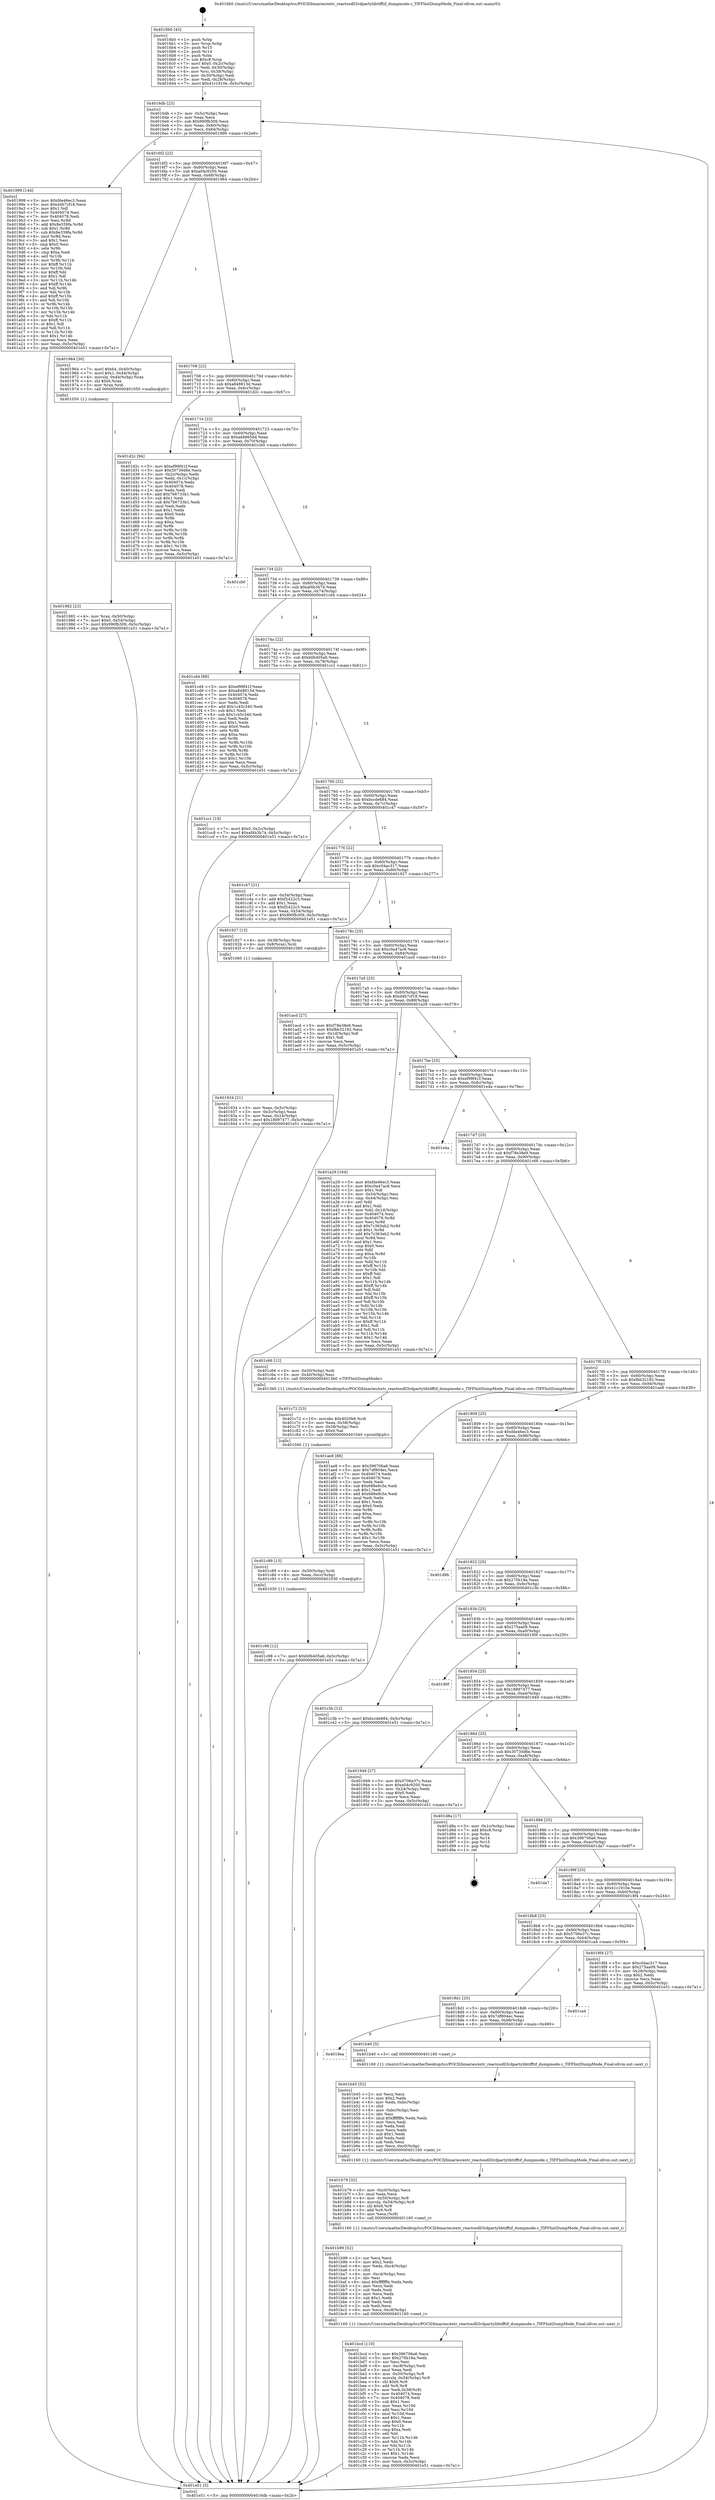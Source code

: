 digraph "0x4016b0" {
  label = "0x4016b0 (/mnt/c/Users/mathe/Desktop/tcc/POCII/binaries/extr_reactosdll3rdpartylibtifftif_dumpmode.c_TIFFInitDumpMode_Final-ollvm.out::main(0))"
  labelloc = "t"
  node[shape=record]

  Entry [label="",width=0.3,height=0.3,shape=circle,fillcolor=black,style=filled]
  "0x4016db" [label="{
     0x4016db [23]\l
     | [instrs]\l
     &nbsp;&nbsp;0x4016db \<+3\>: mov -0x5c(%rbp),%eax\l
     &nbsp;&nbsp;0x4016de \<+2\>: mov %eax,%ecx\l
     &nbsp;&nbsp;0x4016e0 \<+6\>: sub $0x990fb309,%ecx\l
     &nbsp;&nbsp;0x4016e6 \<+3\>: mov %eax,-0x60(%rbp)\l
     &nbsp;&nbsp;0x4016e9 \<+3\>: mov %ecx,-0x64(%rbp)\l
     &nbsp;&nbsp;0x4016ec \<+6\>: je 0000000000401999 \<main+0x2e9\>\l
  }"]
  "0x401999" [label="{
     0x401999 [144]\l
     | [instrs]\l
     &nbsp;&nbsp;0x401999 \<+5\>: mov $0xfde46ec3,%eax\l
     &nbsp;&nbsp;0x40199e \<+5\>: mov $0xd4b7cf18,%ecx\l
     &nbsp;&nbsp;0x4019a3 \<+2\>: mov $0x1,%dl\l
     &nbsp;&nbsp;0x4019a5 \<+7\>: mov 0x404074,%esi\l
     &nbsp;&nbsp;0x4019ac \<+7\>: mov 0x404078,%edi\l
     &nbsp;&nbsp;0x4019b3 \<+3\>: mov %esi,%r8d\l
     &nbsp;&nbsp;0x4019b6 \<+7\>: add $0x8e339fa,%r8d\l
     &nbsp;&nbsp;0x4019bd \<+4\>: sub $0x1,%r8d\l
     &nbsp;&nbsp;0x4019c1 \<+7\>: sub $0x8e339fa,%r8d\l
     &nbsp;&nbsp;0x4019c8 \<+4\>: imul %r8d,%esi\l
     &nbsp;&nbsp;0x4019cc \<+3\>: and $0x1,%esi\l
     &nbsp;&nbsp;0x4019cf \<+3\>: cmp $0x0,%esi\l
     &nbsp;&nbsp;0x4019d2 \<+4\>: sete %r9b\l
     &nbsp;&nbsp;0x4019d6 \<+3\>: cmp $0xa,%edi\l
     &nbsp;&nbsp;0x4019d9 \<+4\>: setl %r10b\l
     &nbsp;&nbsp;0x4019dd \<+3\>: mov %r9b,%r11b\l
     &nbsp;&nbsp;0x4019e0 \<+4\>: xor $0xff,%r11b\l
     &nbsp;&nbsp;0x4019e4 \<+3\>: mov %r10b,%bl\l
     &nbsp;&nbsp;0x4019e7 \<+3\>: xor $0xff,%bl\l
     &nbsp;&nbsp;0x4019ea \<+3\>: xor $0x1,%dl\l
     &nbsp;&nbsp;0x4019ed \<+3\>: mov %r11b,%r14b\l
     &nbsp;&nbsp;0x4019f0 \<+4\>: and $0xff,%r14b\l
     &nbsp;&nbsp;0x4019f4 \<+3\>: and %dl,%r9b\l
     &nbsp;&nbsp;0x4019f7 \<+3\>: mov %bl,%r15b\l
     &nbsp;&nbsp;0x4019fa \<+4\>: and $0xff,%r15b\l
     &nbsp;&nbsp;0x4019fe \<+3\>: and %dl,%r10b\l
     &nbsp;&nbsp;0x401a01 \<+3\>: or %r9b,%r14b\l
     &nbsp;&nbsp;0x401a04 \<+3\>: or %r10b,%r15b\l
     &nbsp;&nbsp;0x401a07 \<+3\>: xor %r15b,%r14b\l
     &nbsp;&nbsp;0x401a0a \<+3\>: or %bl,%r11b\l
     &nbsp;&nbsp;0x401a0d \<+4\>: xor $0xff,%r11b\l
     &nbsp;&nbsp;0x401a11 \<+3\>: or $0x1,%dl\l
     &nbsp;&nbsp;0x401a14 \<+3\>: and %dl,%r11b\l
     &nbsp;&nbsp;0x401a17 \<+3\>: or %r11b,%r14b\l
     &nbsp;&nbsp;0x401a1a \<+4\>: test $0x1,%r14b\l
     &nbsp;&nbsp;0x401a1e \<+3\>: cmovne %ecx,%eax\l
     &nbsp;&nbsp;0x401a21 \<+3\>: mov %eax,-0x5c(%rbp)\l
     &nbsp;&nbsp;0x401a24 \<+5\>: jmp 0000000000401e51 \<main+0x7a1\>\l
  }"]
  "0x4016f2" [label="{
     0x4016f2 [22]\l
     | [instrs]\l
     &nbsp;&nbsp;0x4016f2 \<+5\>: jmp 00000000004016f7 \<main+0x47\>\l
     &nbsp;&nbsp;0x4016f7 \<+3\>: mov -0x60(%rbp),%eax\l
     &nbsp;&nbsp;0x4016fa \<+5\>: sub $0xa04c9200,%eax\l
     &nbsp;&nbsp;0x4016ff \<+3\>: mov %eax,-0x68(%rbp)\l
     &nbsp;&nbsp;0x401702 \<+6\>: je 0000000000401964 \<main+0x2b4\>\l
  }"]
  Exit [label="",width=0.3,height=0.3,shape=circle,fillcolor=black,style=filled,peripheries=2]
  "0x401964" [label="{
     0x401964 [30]\l
     | [instrs]\l
     &nbsp;&nbsp;0x401964 \<+7\>: movl $0x64,-0x40(%rbp)\l
     &nbsp;&nbsp;0x40196b \<+7\>: movl $0x1,-0x44(%rbp)\l
     &nbsp;&nbsp;0x401972 \<+4\>: movslq -0x44(%rbp),%rax\l
     &nbsp;&nbsp;0x401976 \<+4\>: shl $0x6,%rax\l
     &nbsp;&nbsp;0x40197a \<+3\>: mov %rax,%rdi\l
     &nbsp;&nbsp;0x40197d \<+5\>: call 0000000000401050 \<malloc@plt\>\l
     | [calls]\l
     &nbsp;&nbsp;0x401050 \{1\} (unknown)\l
  }"]
  "0x401708" [label="{
     0x401708 [22]\l
     | [instrs]\l
     &nbsp;&nbsp;0x401708 \<+5\>: jmp 000000000040170d \<main+0x5d\>\l
     &nbsp;&nbsp;0x40170d \<+3\>: mov -0x60(%rbp),%eax\l
     &nbsp;&nbsp;0x401710 \<+5\>: sub $0xa848813d,%eax\l
     &nbsp;&nbsp;0x401715 \<+3\>: mov %eax,-0x6c(%rbp)\l
     &nbsp;&nbsp;0x401718 \<+6\>: je 0000000000401d2c \<main+0x67c\>\l
  }"]
  "0x401c98" [label="{
     0x401c98 [12]\l
     | [instrs]\l
     &nbsp;&nbsp;0x401c98 \<+7\>: movl $0xb0b405a6,-0x5c(%rbp)\l
     &nbsp;&nbsp;0x401c9f \<+5\>: jmp 0000000000401e51 \<main+0x7a1\>\l
  }"]
  "0x401d2c" [label="{
     0x401d2c [94]\l
     | [instrs]\l
     &nbsp;&nbsp;0x401d2c \<+5\>: mov $0xef99f41f,%eax\l
     &nbsp;&nbsp;0x401d31 \<+5\>: mov $0x30730d6e,%ecx\l
     &nbsp;&nbsp;0x401d36 \<+3\>: mov -0x2c(%rbp),%edx\l
     &nbsp;&nbsp;0x401d39 \<+3\>: mov %edx,-0x1c(%rbp)\l
     &nbsp;&nbsp;0x401d3c \<+7\>: mov 0x404074,%edx\l
     &nbsp;&nbsp;0x401d43 \<+7\>: mov 0x404078,%esi\l
     &nbsp;&nbsp;0x401d4a \<+2\>: mov %edx,%edi\l
     &nbsp;&nbsp;0x401d4c \<+6\>: add $0x7b6733b1,%edi\l
     &nbsp;&nbsp;0x401d52 \<+3\>: sub $0x1,%edi\l
     &nbsp;&nbsp;0x401d55 \<+6\>: sub $0x7b6733b1,%edi\l
     &nbsp;&nbsp;0x401d5b \<+3\>: imul %edi,%edx\l
     &nbsp;&nbsp;0x401d5e \<+3\>: and $0x1,%edx\l
     &nbsp;&nbsp;0x401d61 \<+3\>: cmp $0x0,%edx\l
     &nbsp;&nbsp;0x401d64 \<+4\>: sete %r8b\l
     &nbsp;&nbsp;0x401d68 \<+3\>: cmp $0xa,%esi\l
     &nbsp;&nbsp;0x401d6b \<+4\>: setl %r9b\l
     &nbsp;&nbsp;0x401d6f \<+3\>: mov %r8b,%r10b\l
     &nbsp;&nbsp;0x401d72 \<+3\>: and %r9b,%r10b\l
     &nbsp;&nbsp;0x401d75 \<+3\>: xor %r9b,%r8b\l
     &nbsp;&nbsp;0x401d78 \<+3\>: or %r8b,%r10b\l
     &nbsp;&nbsp;0x401d7b \<+4\>: test $0x1,%r10b\l
     &nbsp;&nbsp;0x401d7f \<+3\>: cmovne %ecx,%eax\l
     &nbsp;&nbsp;0x401d82 \<+3\>: mov %eax,-0x5c(%rbp)\l
     &nbsp;&nbsp;0x401d85 \<+5\>: jmp 0000000000401e51 \<main+0x7a1\>\l
  }"]
  "0x40171e" [label="{
     0x40171e [22]\l
     | [instrs]\l
     &nbsp;&nbsp;0x40171e \<+5\>: jmp 0000000000401723 \<main+0x73\>\l
     &nbsp;&nbsp;0x401723 \<+3\>: mov -0x60(%rbp),%eax\l
     &nbsp;&nbsp;0x401726 \<+5\>: sub $0xad4665dd,%eax\l
     &nbsp;&nbsp;0x40172b \<+3\>: mov %eax,-0x70(%rbp)\l
     &nbsp;&nbsp;0x40172e \<+6\>: je 0000000000401cb0 \<main+0x600\>\l
  }"]
  "0x401c89" [label="{
     0x401c89 [15]\l
     | [instrs]\l
     &nbsp;&nbsp;0x401c89 \<+4\>: mov -0x50(%rbp),%rdi\l
     &nbsp;&nbsp;0x401c8d \<+6\>: mov %eax,-0xcc(%rbp)\l
     &nbsp;&nbsp;0x401c93 \<+5\>: call 0000000000401030 \<free@plt\>\l
     | [calls]\l
     &nbsp;&nbsp;0x401030 \{1\} (unknown)\l
  }"]
  "0x401cb0" [label="{
     0x401cb0\l
  }", style=dashed]
  "0x401734" [label="{
     0x401734 [22]\l
     | [instrs]\l
     &nbsp;&nbsp;0x401734 \<+5\>: jmp 0000000000401739 \<main+0x89\>\l
     &nbsp;&nbsp;0x401739 \<+3\>: mov -0x60(%rbp),%eax\l
     &nbsp;&nbsp;0x40173c \<+5\>: sub $0xaf4b3b74,%eax\l
     &nbsp;&nbsp;0x401741 \<+3\>: mov %eax,-0x74(%rbp)\l
     &nbsp;&nbsp;0x401744 \<+6\>: je 0000000000401cd4 \<main+0x624\>\l
  }"]
  "0x401c72" [label="{
     0x401c72 [23]\l
     | [instrs]\l
     &nbsp;&nbsp;0x401c72 \<+10\>: movabs $0x4020b6,%rdi\l
     &nbsp;&nbsp;0x401c7c \<+3\>: mov %eax,-0x58(%rbp)\l
     &nbsp;&nbsp;0x401c7f \<+3\>: mov -0x58(%rbp),%esi\l
     &nbsp;&nbsp;0x401c82 \<+2\>: mov $0x0,%al\l
     &nbsp;&nbsp;0x401c84 \<+5\>: call 0000000000401040 \<printf@plt\>\l
     | [calls]\l
     &nbsp;&nbsp;0x401040 \{1\} (unknown)\l
  }"]
  "0x401cd4" [label="{
     0x401cd4 [88]\l
     | [instrs]\l
     &nbsp;&nbsp;0x401cd4 \<+5\>: mov $0xef99f41f,%eax\l
     &nbsp;&nbsp;0x401cd9 \<+5\>: mov $0xa848813d,%ecx\l
     &nbsp;&nbsp;0x401cde \<+7\>: mov 0x404074,%edx\l
     &nbsp;&nbsp;0x401ce5 \<+7\>: mov 0x404078,%esi\l
     &nbsp;&nbsp;0x401cec \<+2\>: mov %edx,%edi\l
     &nbsp;&nbsp;0x401cee \<+6\>: add $0x1c45c340,%edi\l
     &nbsp;&nbsp;0x401cf4 \<+3\>: sub $0x1,%edi\l
     &nbsp;&nbsp;0x401cf7 \<+6\>: sub $0x1c45c340,%edi\l
     &nbsp;&nbsp;0x401cfd \<+3\>: imul %edi,%edx\l
     &nbsp;&nbsp;0x401d00 \<+3\>: and $0x1,%edx\l
     &nbsp;&nbsp;0x401d03 \<+3\>: cmp $0x0,%edx\l
     &nbsp;&nbsp;0x401d06 \<+4\>: sete %r8b\l
     &nbsp;&nbsp;0x401d0a \<+3\>: cmp $0xa,%esi\l
     &nbsp;&nbsp;0x401d0d \<+4\>: setl %r9b\l
     &nbsp;&nbsp;0x401d11 \<+3\>: mov %r8b,%r10b\l
     &nbsp;&nbsp;0x401d14 \<+3\>: and %r9b,%r10b\l
     &nbsp;&nbsp;0x401d17 \<+3\>: xor %r9b,%r8b\l
     &nbsp;&nbsp;0x401d1a \<+3\>: or %r8b,%r10b\l
     &nbsp;&nbsp;0x401d1d \<+4\>: test $0x1,%r10b\l
     &nbsp;&nbsp;0x401d21 \<+3\>: cmovne %ecx,%eax\l
     &nbsp;&nbsp;0x401d24 \<+3\>: mov %eax,-0x5c(%rbp)\l
     &nbsp;&nbsp;0x401d27 \<+5\>: jmp 0000000000401e51 \<main+0x7a1\>\l
  }"]
  "0x40174a" [label="{
     0x40174a [22]\l
     | [instrs]\l
     &nbsp;&nbsp;0x40174a \<+5\>: jmp 000000000040174f \<main+0x9f\>\l
     &nbsp;&nbsp;0x40174f \<+3\>: mov -0x60(%rbp),%eax\l
     &nbsp;&nbsp;0x401752 \<+5\>: sub $0xb0b405a6,%eax\l
     &nbsp;&nbsp;0x401757 \<+3\>: mov %eax,-0x78(%rbp)\l
     &nbsp;&nbsp;0x40175a \<+6\>: je 0000000000401cc1 \<main+0x611\>\l
  }"]
  "0x401bcd" [label="{
     0x401bcd [110]\l
     | [instrs]\l
     &nbsp;&nbsp;0x401bcd \<+5\>: mov $0x396706a6,%ecx\l
     &nbsp;&nbsp;0x401bd2 \<+5\>: mov $0x270b18a,%edx\l
     &nbsp;&nbsp;0x401bd7 \<+2\>: xor %esi,%esi\l
     &nbsp;&nbsp;0x401bd9 \<+6\>: mov -0xc8(%rbp),%edi\l
     &nbsp;&nbsp;0x401bdf \<+3\>: imul %eax,%edi\l
     &nbsp;&nbsp;0x401be2 \<+4\>: mov -0x50(%rbp),%r8\l
     &nbsp;&nbsp;0x401be6 \<+4\>: movslq -0x54(%rbp),%r9\l
     &nbsp;&nbsp;0x401bea \<+4\>: shl $0x6,%r9\l
     &nbsp;&nbsp;0x401bee \<+3\>: add %r9,%r8\l
     &nbsp;&nbsp;0x401bf1 \<+4\>: mov %edi,0x38(%r8)\l
     &nbsp;&nbsp;0x401bf5 \<+7\>: mov 0x404074,%eax\l
     &nbsp;&nbsp;0x401bfc \<+7\>: mov 0x404078,%edi\l
     &nbsp;&nbsp;0x401c03 \<+3\>: sub $0x1,%esi\l
     &nbsp;&nbsp;0x401c06 \<+3\>: mov %eax,%r10d\l
     &nbsp;&nbsp;0x401c09 \<+3\>: add %esi,%r10d\l
     &nbsp;&nbsp;0x401c0c \<+4\>: imul %r10d,%eax\l
     &nbsp;&nbsp;0x401c10 \<+3\>: and $0x1,%eax\l
     &nbsp;&nbsp;0x401c13 \<+3\>: cmp $0x0,%eax\l
     &nbsp;&nbsp;0x401c16 \<+4\>: sete %r11b\l
     &nbsp;&nbsp;0x401c1a \<+3\>: cmp $0xa,%edi\l
     &nbsp;&nbsp;0x401c1d \<+3\>: setl %bl\l
     &nbsp;&nbsp;0x401c20 \<+3\>: mov %r11b,%r14b\l
     &nbsp;&nbsp;0x401c23 \<+3\>: and %bl,%r14b\l
     &nbsp;&nbsp;0x401c26 \<+3\>: xor %bl,%r11b\l
     &nbsp;&nbsp;0x401c29 \<+3\>: or %r11b,%r14b\l
     &nbsp;&nbsp;0x401c2c \<+4\>: test $0x1,%r14b\l
     &nbsp;&nbsp;0x401c30 \<+3\>: cmovne %edx,%ecx\l
     &nbsp;&nbsp;0x401c33 \<+3\>: mov %ecx,-0x5c(%rbp)\l
     &nbsp;&nbsp;0x401c36 \<+5\>: jmp 0000000000401e51 \<main+0x7a1\>\l
  }"]
  "0x401cc1" [label="{
     0x401cc1 [19]\l
     | [instrs]\l
     &nbsp;&nbsp;0x401cc1 \<+7\>: movl $0x0,-0x2c(%rbp)\l
     &nbsp;&nbsp;0x401cc8 \<+7\>: movl $0xaf4b3b74,-0x5c(%rbp)\l
     &nbsp;&nbsp;0x401ccf \<+5\>: jmp 0000000000401e51 \<main+0x7a1\>\l
  }"]
  "0x401760" [label="{
     0x401760 [22]\l
     | [instrs]\l
     &nbsp;&nbsp;0x401760 \<+5\>: jmp 0000000000401765 \<main+0xb5\>\l
     &nbsp;&nbsp;0x401765 \<+3\>: mov -0x60(%rbp),%eax\l
     &nbsp;&nbsp;0x401768 \<+5\>: sub $0xbccde684,%eax\l
     &nbsp;&nbsp;0x40176d \<+3\>: mov %eax,-0x7c(%rbp)\l
     &nbsp;&nbsp;0x401770 \<+6\>: je 0000000000401c47 \<main+0x597\>\l
  }"]
  "0x401b99" [label="{
     0x401b99 [52]\l
     | [instrs]\l
     &nbsp;&nbsp;0x401b99 \<+2\>: xor %ecx,%ecx\l
     &nbsp;&nbsp;0x401b9b \<+5\>: mov $0x2,%edx\l
     &nbsp;&nbsp;0x401ba0 \<+6\>: mov %edx,-0xc4(%rbp)\l
     &nbsp;&nbsp;0x401ba6 \<+1\>: cltd\l
     &nbsp;&nbsp;0x401ba7 \<+6\>: mov -0xc4(%rbp),%esi\l
     &nbsp;&nbsp;0x401bad \<+2\>: idiv %esi\l
     &nbsp;&nbsp;0x401baf \<+6\>: imul $0xfffffffe,%edx,%edx\l
     &nbsp;&nbsp;0x401bb5 \<+2\>: mov %ecx,%edi\l
     &nbsp;&nbsp;0x401bb7 \<+2\>: sub %edx,%edi\l
     &nbsp;&nbsp;0x401bb9 \<+2\>: mov %ecx,%edx\l
     &nbsp;&nbsp;0x401bbb \<+3\>: sub $0x1,%edx\l
     &nbsp;&nbsp;0x401bbe \<+2\>: add %edx,%edi\l
     &nbsp;&nbsp;0x401bc0 \<+2\>: sub %edi,%ecx\l
     &nbsp;&nbsp;0x401bc2 \<+6\>: mov %ecx,-0xc8(%rbp)\l
     &nbsp;&nbsp;0x401bc8 \<+5\>: call 0000000000401160 \<next_i\>\l
     | [calls]\l
     &nbsp;&nbsp;0x401160 \{1\} (/mnt/c/Users/mathe/Desktop/tcc/POCII/binaries/extr_reactosdll3rdpartylibtifftif_dumpmode.c_TIFFInitDumpMode_Final-ollvm.out::next_i)\l
  }"]
  "0x401c47" [label="{
     0x401c47 [31]\l
     | [instrs]\l
     &nbsp;&nbsp;0x401c47 \<+3\>: mov -0x54(%rbp),%eax\l
     &nbsp;&nbsp;0x401c4a \<+5\>: add $0xf2422c3,%eax\l
     &nbsp;&nbsp;0x401c4f \<+3\>: add $0x1,%eax\l
     &nbsp;&nbsp;0x401c52 \<+5\>: sub $0xf2422c3,%eax\l
     &nbsp;&nbsp;0x401c57 \<+3\>: mov %eax,-0x54(%rbp)\l
     &nbsp;&nbsp;0x401c5a \<+7\>: movl $0x990fb309,-0x5c(%rbp)\l
     &nbsp;&nbsp;0x401c61 \<+5\>: jmp 0000000000401e51 \<main+0x7a1\>\l
  }"]
  "0x401776" [label="{
     0x401776 [22]\l
     | [instrs]\l
     &nbsp;&nbsp;0x401776 \<+5\>: jmp 000000000040177b \<main+0xcb\>\l
     &nbsp;&nbsp;0x40177b \<+3\>: mov -0x60(%rbp),%eax\l
     &nbsp;&nbsp;0x40177e \<+5\>: sub $0xc04ac317,%eax\l
     &nbsp;&nbsp;0x401783 \<+3\>: mov %eax,-0x80(%rbp)\l
     &nbsp;&nbsp;0x401786 \<+6\>: je 0000000000401927 \<main+0x277\>\l
  }"]
  "0x401b79" [label="{
     0x401b79 [32]\l
     | [instrs]\l
     &nbsp;&nbsp;0x401b79 \<+6\>: mov -0xc0(%rbp),%ecx\l
     &nbsp;&nbsp;0x401b7f \<+3\>: imul %eax,%ecx\l
     &nbsp;&nbsp;0x401b82 \<+4\>: mov -0x50(%rbp),%r8\l
     &nbsp;&nbsp;0x401b86 \<+4\>: movslq -0x54(%rbp),%r9\l
     &nbsp;&nbsp;0x401b8a \<+4\>: shl $0x6,%r9\l
     &nbsp;&nbsp;0x401b8e \<+3\>: add %r9,%r8\l
     &nbsp;&nbsp;0x401b91 \<+3\>: mov %ecx,(%r8)\l
     &nbsp;&nbsp;0x401b94 \<+5\>: call 0000000000401160 \<next_i\>\l
     | [calls]\l
     &nbsp;&nbsp;0x401160 \{1\} (/mnt/c/Users/mathe/Desktop/tcc/POCII/binaries/extr_reactosdll3rdpartylibtifftif_dumpmode.c_TIFFInitDumpMode_Final-ollvm.out::next_i)\l
  }"]
  "0x401927" [label="{
     0x401927 [13]\l
     | [instrs]\l
     &nbsp;&nbsp;0x401927 \<+4\>: mov -0x38(%rbp),%rax\l
     &nbsp;&nbsp;0x40192b \<+4\>: mov 0x8(%rax),%rdi\l
     &nbsp;&nbsp;0x40192f \<+5\>: call 0000000000401060 \<atoi@plt\>\l
     | [calls]\l
     &nbsp;&nbsp;0x401060 \{1\} (unknown)\l
  }"]
  "0x40178c" [label="{
     0x40178c [25]\l
     | [instrs]\l
     &nbsp;&nbsp;0x40178c \<+5\>: jmp 0000000000401791 \<main+0xe1\>\l
     &nbsp;&nbsp;0x401791 \<+3\>: mov -0x60(%rbp),%eax\l
     &nbsp;&nbsp;0x401794 \<+5\>: sub $0xc0a47ac8,%eax\l
     &nbsp;&nbsp;0x401799 \<+6\>: mov %eax,-0x84(%rbp)\l
     &nbsp;&nbsp;0x40179f \<+6\>: je 0000000000401acd \<main+0x41d\>\l
  }"]
  "0x401b45" [label="{
     0x401b45 [52]\l
     | [instrs]\l
     &nbsp;&nbsp;0x401b45 \<+2\>: xor %ecx,%ecx\l
     &nbsp;&nbsp;0x401b47 \<+5\>: mov $0x2,%edx\l
     &nbsp;&nbsp;0x401b4c \<+6\>: mov %edx,-0xbc(%rbp)\l
     &nbsp;&nbsp;0x401b52 \<+1\>: cltd\l
     &nbsp;&nbsp;0x401b53 \<+6\>: mov -0xbc(%rbp),%esi\l
     &nbsp;&nbsp;0x401b59 \<+2\>: idiv %esi\l
     &nbsp;&nbsp;0x401b5b \<+6\>: imul $0xfffffffe,%edx,%edx\l
     &nbsp;&nbsp;0x401b61 \<+2\>: mov %ecx,%edi\l
     &nbsp;&nbsp;0x401b63 \<+2\>: sub %edx,%edi\l
     &nbsp;&nbsp;0x401b65 \<+2\>: mov %ecx,%edx\l
     &nbsp;&nbsp;0x401b67 \<+3\>: sub $0x1,%edx\l
     &nbsp;&nbsp;0x401b6a \<+2\>: add %edx,%edi\l
     &nbsp;&nbsp;0x401b6c \<+2\>: sub %edi,%ecx\l
     &nbsp;&nbsp;0x401b6e \<+6\>: mov %ecx,-0xc0(%rbp)\l
     &nbsp;&nbsp;0x401b74 \<+5\>: call 0000000000401160 \<next_i\>\l
     | [calls]\l
     &nbsp;&nbsp;0x401160 \{1\} (/mnt/c/Users/mathe/Desktop/tcc/POCII/binaries/extr_reactosdll3rdpartylibtifftif_dumpmode.c_TIFFInitDumpMode_Final-ollvm.out::next_i)\l
  }"]
  "0x401acd" [label="{
     0x401acd [27]\l
     | [instrs]\l
     &nbsp;&nbsp;0x401acd \<+5\>: mov $0xf78e38e9,%eax\l
     &nbsp;&nbsp;0x401ad2 \<+5\>: mov $0xfbb32182,%ecx\l
     &nbsp;&nbsp;0x401ad7 \<+3\>: mov -0x1d(%rbp),%dl\l
     &nbsp;&nbsp;0x401ada \<+3\>: test $0x1,%dl\l
     &nbsp;&nbsp;0x401add \<+3\>: cmovne %ecx,%eax\l
     &nbsp;&nbsp;0x401ae0 \<+3\>: mov %eax,-0x5c(%rbp)\l
     &nbsp;&nbsp;0x401ae3 \<+5\>: jmp 0000000000401e51 \<main+0x7a1\>\l
  }"]
  "0x4017a5" [label="{
     0x4017a5 [25]\l
     | [instrs]\l
     &nbsp;&nbsp;0x4017a5 \<+5\>: jmp 00000000004017aa \<main+0xfa\>\l
     &nbsp;&nbsp;0x4017aa \<+3\>: mov -0x60(%rbp),%eax\l
     &nbsp;&nbsp;0x4017ad \<+5\>: sub $0xd4b7cf18,%eax\l
     &nbsp;&nbsp;0x4017b2 \<+6\>: mov %eax,-0x88(%rbp)\l
     &nbsp;&nbsp;0x4017b8 \<+6\>: je 0000000000401a29 \<main+0x379\>\l
  }"]
  "0x4018ea" [label="{
     0x4018ea\l
  }", style=dashed]
  "0x401a29" [label="{
     0x401a29 [164]\l
     | [instrs]\l
     &nbsp;&nbsp;0x401a29 \<+5\>: mov $0xfde46ec3,%eax\l
     &nbsp;&nbsp;0x401a2e \<+5\>: mov $0xc0a47ac8,%ecx\l
     &nbsp;&nbsp;0x401a33 \<+2\>: mov $0x1,%dl\l
     &nbsp;&nbsp;0x401a35 \<+3\>: mov -0x54(%rbp),%esi\l
     &nbsp;&nbsp;0x401a38 \<+3\>: cmp -0x44(%rbp),%esi\l
     &nbsp;&nbsp;0x401a3b \<+4\>: setl %dil\l
     &nbsp;&nbsp;0x401a3f \<+4\>: and $0x1,%dil\l
     &nbsp;&nbsp;0x401a43 \<+4\>: mov %dil,-0x1d(%rbp)\l
     &nbsp;&nbsp;0x401a47 \<+7\>: mov 0x404074,%esi\l
     &nbsp;&nbsp;0x401a4e \<+8\>: mov 0x404078,%r8d\l
     &nbsp;&nbsp;0x401a56 \<+3\>: mov %esi,%r9d\l
     &nbsp;&nbsp;0x401a59 \<+7\>: sub $0x7c363eb2,%r9d\l
     &nbsp;&nbsp;0x401a60 \<+4\>: sub $0x1,%r9d\l
     &nbsp;&nbsp;0x401a64 \<+7\>: add $0x7c363eb2,%r9d\l
     &nbsp;&nbsp;0x401a6b \<+4\>: imul %r9d,%esi\l
     &nbsp;&nbsp;0x401a6f \<+3\>: and $0x1,%esi\l
     &nbsp;&nbsp;0x401a72 \<+3\>: cmp $0x0,%esi\l
     &nbsp;&nbsp;0x401a75 \<+4\>: sete %dil\l
     &nbsp;&nbsp;0x401a79 \<+4\>: cmp $0xa,%r8d\l
     &nbsp;&nbsp;0x401a7d \<+4\>: setl %r10b\l
     &nbsp;&nbsp;0x401a81 \<+3\>: mov %dil,%r11b\l
     &nbsp;&nbsp;0x401a84 \<+4\>: xor $0xff,%r11b\l
     &nbsp;&nbsp;0x401a88 \<+3\>: mov %r10b,%bl\l
     &nbsp;&nbsp;0x401a8b \<+3\>: xor $0xff,%bl\l
     &nbsp;&nbsp;0x401a8e \<+3\>: xor $0x1,%dl\l
     &nbsp;&nbsp;0x401a91 \<+3\>: mov %r11b,%r14b\l
     &nbsp;&nbsp;0x401a94 \<+4\>: and $0xff,%r14b\l
     &nbsp;&nbsp;0x401a98 \<+3\>: and %dl,%dil\l
     &nbsp;&nbsp;0x401a9b \<+3\>: mov %bl,%r15b\l
     &nbsp;&nbsp;0x401a9e \<+4\>: and $0xff,%r15b\l
     &nbsp;&nbsp;0x401aa2 \<+3\>: and %dl,%r10b\l
     &nbsp;&nbsp;0x401aa5 \<+3\>: or %dil,%r14b\l
     &nbsp;&nbsp;0x401aa8 \<+3\>: or %r10b,%r15b\l
     &nbsp;&nbsp;0x401aab \<+3\>: xor %r15b,%r14b\l
     &nbsp;&nbsp;0x401aae \<+3\>: or %bl,%r11b\l
     &nbsp;&nbsp;0x401ab1 \<+4\>: xor $0xff,%r11b\l
     &nbsp;&nbsp;0x401ab5 \<+3\>: or $0x1,%dl\l
     &nbsp;&nbsp;0x401ab8 \<+3\>: and %dl,%r11b\l
     &nbsp;&nbsp;0x401abb \<+3\>: or %r11b,%r14b\l
     &nbsp;&nbsp;0x401abe \<+4\>: test $0x1,%r14b\l
     &nbsp;&nbsp;0x401ac2 \<+3\>: cmovne %ecx,%eax\l
     &nbsp;&nbsp;0x401ac5 \<+3\>: mov %eax,-0x5c(%rbp)\l
     &nbsp;&nbsp;0x401ac8 \<+5\>: jmp 0000000000401e51 \<main+0x7a1\>\l
  }"]
  "0x4017be" [label="{
     0x4017be [25]\l
     | [instrs]\l
     &nbsp;&nbsp;0x4017be \<+5\>: jmp 00000000004017c3 \<main+0x113\>\l
     &nbsp;&nbsp;0x4017c3 \<+3\>: mov -0x60(%rbp),%eax\l
     &nbsp;&nbsp;0x4017c6 \<+5\>: sub $0xef99f41f,%eax\l
     &nbsp;&nbsp;0x4017cb \<+6\>: mov %eax,-0x8c(%rbp)\l
     &nbsp;&nbsp;0x4017d1 \<+6\>: je 0000000000401e4a \<main+0x79a\>\l
  }"]
  "0x401b40" [label="{
     0x401b40 [5]\l
     | [instrs]\l
     &nbsp;&nbsp;0x401b40 \<+5\>: call 0000000000401160 \<next_i\>\l
     | [calls]\l
     &nbsp;&nbsp;0x401160 \{1\} (/mnt/c/Users/mathe/Desktop/tcc/POCII/binaries/extr_reactosdll3rdpartylibtifftif_dumpmode.c_TIFFInitDumpMode_Final-ollvm.out::next_i)\l
  }"]
  "0x401e4a" [label="{
     0x401e4a\l
  }", style=dashed]
  "0x4017d7" [label="{
     0x4017d7 [25]\l
     | [instrs]\l
     &nbsp;&nbsp;0x4017d7 \<+5\>: jmp 00000000004017dc \<main+0x12c\>\l
     &nbsp;&nbsp;0x4017dc \<+3\>: mov -0x60(%rbp),%eax\l
     &nbsp;&nbsp;0x4017df \<+5\>: sub $0xf78e38e9,%eax\l
     &nbsp;&nbsp;0x4017e4 \<+6\>: mov %eax,-0x90(%rbp)\l
     &nbsp;&nbsp;0x4017ea \<+6\>: je 0000000000401c66 \<main+0x5b6\>\l
  }"]
  "0x4018d1" [label="{
     0x4018d1 [25]\l
     | [instrs]\l
     &nbsp;&nbsp;0x4018d1 \<+5\>: jmp 00000000004018d6 \<main+0x226\>\l
     &nbsp;&nbsp;0x4018d6 \<+3\>: mov -0x60(%rbp),%eax\l
     &nbsp;&nbsp;0x4018d9 \<+5\>: sub $0x7df804ec,%eax\l
     &nbsp;&nbsp;0x4018de \<+6\>: mov %eax,-0xb8(%rbp)\l
     &nbsp;&nbsp;0x4018e4 \<+6\>: je 0000000000401b40 \<main+0x490\>\l
  }"]
  "0x401c66" [label="{
     0x401c66 [12]\l
     | [instrs]\l
     &nbsp;&nbsp;0x401c66 \<+4\>: mov -0x50(%rbp),%rdi\l
     &nbsp;&nbsp;0x401c6a \<+3\>: mov -0x40(%rbp),%esi\l
     &nbsp;&nbsp;0x401c6d \<+5\>: call 00000000004013b0 \<TIFFInitDumpMode\>\l
     | [calls]\l
     &nbsp;&nbsp;0x4013b0 \{1\} (/mnt/c/Users/mathe/Desktop/tcc/POCII/binaries/extr_reactosdll3rdpartylibtifftif_dumpmode.c_TIFFInitDumpMode_Final-ollvm.out::TIFFInitDumpMode)\l
  }"]
  "0x4017f0" [label="{
     0x4017f0 [25]\l
     | [instrs]\l
     &nbsp;&nbsp;0x4017f0 \<+5\>: jmp 00000000004017f5 \<main+0x145\>\l
     &nbsp;&nbsp;0x4017f5 \<+3\>: mov -0x60(%rbp),%eax\l
     &nbsp;&nbsp;0x4017f8 \<+5\>: sub $0xfbb32182,%eax\l
     &nbsp;&nbsp;0x4017fd \<+6\>: mov %eax,-0x94(%rbp)\l
     &nbsp;&nbsp;0x401803 \<+6\>: je 0000000000401ae8 \<main+0x438\>\l
  }"]
  "0x401ca4" [label="{
     0x401ca4\l
  }", style=dashed]
  "0x401ae8" [label="{
     0x401ae8 [88]\l
     | [instrs]\l
     &nbsp;&nbsp;0x401ae8 \<+5\>: mov $0x396706a6,%eax\l
     &nbsp;&nbsp;0x401aed \<+5\>: mov $0x7df804ec,%ecx\l
     &nbsp;&nbsp;0x401af2 \<+7\>: mov 0x404074,%edx\l
     &nbsp;&nbsp;0x401af9 \<+7\>: mov 0x404078,%esi\l
     &nbsp;&nbsp;0x401b00 \<+2\>: mov %edx,%edi\l
     &nbsp;&nbsp;0x401b02 \<+6\>: sub $0x688e9c5e,%edi\l
     &nbsp;&nbsp;0x401b08 \<+3\>: sub $0x1,%edi\l
     &nbsp;&nbsp;0x401b0b \<+6\>: add $0x688e9c5e,%edi\l
     &nbsp;&nbsp;0x401b11 \<+3\>: imul %edi,%edx\l
     &nbsp;&nbsp;0x401b14 \<+3\>: and $0x1,%edx\l
     &nbsp;&nbsp;0x401b17 \<+3\>: cmp $0x0,%edx\l
     &nbsp;&nbsp;0x401b1a \<+4\>: sete %r8b\l
     &nbsp;&nbsp;0x401b1e \<+3\>: cmp $0xa,%esi\l
     &nbsp;&nbsp;0x401b21 \<+4\>: setl %r9b\l
     &nbsp;&nbsp;0x401b25 \<+3\>: mov %r8b,%r10b\l
     &nbsp;&nbsp;0x401b28 \<+3\>: and %r9b,%r10b\l
     &nbsp;&nbsp;0x401b2b \<+3\>: xor %r9b,%r8b\l
     &nbsp;&nbsp;0x401b2e \<+3\>: or %r8b,%r10b\l
     &nbsp;&nbsp;0x401b31 \<+4\>: test $0x1,%r10b\l
     &nbsp;&nbsp;0x401b35 \<+3\>: cmovne %ecx,%eax\l
     &nbsp;&nbsp;0x401b38 \<+3\>: mov %eax,-0x5c(%rbp)\l
     &nbsp;&nbsp;0x401b3b \<+5\>: jmp 0000000000401e51 \<main+0x7a1\>\l
  }"]
  "0x401809" [label="{
     0x401809 [25]\l
     | [instrs]\l
     &nbsp;&nbsp;0x401809 \<+5\>: jmp 000000000040180e \<main+0x15e\>\l
     &nbsp;&nbsp;0x40180e \<+3\>: mov -0x60(%rbp),%eax\l
     &nbsp;&nbsp;0x401811 \<+5\>: sub $0xfde46ec3,%eax\l
     &nbsp;&nbsp;0x401816 \<+6\>: mov %eax,-0x98(%rbp)\l
     &nbsp;&nbsp;0x40181c \<+6\>: je 0000000000401d9b \<main+0x6eb\>\l
  }"]
  "0x401982" [label="{
     0x401982 [23]\l
     | [instrs]\l
     &nbsp;&nbsp;0x401982 \<+4\>: mov %rax,-0x50(%rbp)\l
     &nbsp;&nbsp;0x401986 \<+7\>: movl $0x0,-0x54(%rbp)\l
     &nbsp;&nbsp;0x40198d \<+7\>: movl $0x990fb309,-0x5c(%rbp)\l
     &nbsp;&nbsp;0x401994 \<+5\>: jmp 0000000000401e51 \<main+0x7a1\>\l
  }"]
  "0x401d9b" [label="{
     0x401d9b\l
  }", style=dashed]
  "0x401822" [label="{
     0x401822 [25]\l
     | [instrs]\l
     &nbsp;&nbsp;0x401822 \<+5\>: jmp 0000000000401827 \<main+0x177\>\l
     &nbsp;&nbsp;0x401827 \<+3\>: mov -0x60(%rbp),%eax\l
     &nbsp;&nbsp;0x40182a \<+5\>: sub $0x270b18a,%eax\l
     &nbsp;&nbsp;0x40182f \<+6\>: mov %eax,-0x9c(%rbp)\l
     &nbsp;&nbsp;0x401835 \<+6\>: je 0000000000401c3b \<main+0x58b\>\l
  }"]
  "0x401934" [label="{
     0x401934 [21]\l
     | [instrs]\l
     &nbsp;&nbsp;0x401934 \<+3\>: mov %eax,-0x3c(%rbp)\l
     &nbsp;&nbsp;0x401937 \<+3\>: mov -0x3c(%rbp),%eax\l
     &nbsp;&nbsp;0x40193a \<+3\>: mov %eax,-0x24(%rbp)\l
     &nbsp;&nbsp;0x40193d \<+7\>: movl $0x18897477,-0x5c(%rbp)\l
     &nbsp;&nbsp;0x401944 \<+5\>: jmp 0000000000401e51 \<main+0x7a1\>\l
  }"]
  "0x401c3b" [label="{
     0x401c3b [12]\l
     | [instrs]\l
     &nbsp;&nbsp;0x401c3b \<+7\>: movl $0xbccde684,-0x5c(%rbp)\l
     &nbsp;&nbsp;0x401c42 \<+5\>: jmp 0000000000401e51 \<main+0x7a1\>\l
  }"]
  "0x40183b" [label="{
     0x40183b [25]\l
     | [instrs]\l
     &nbsp;&nbsp;0x40183b \<+5\>: jmp 0000000000401840 \<main+0x190\>\l
     &nbsp;&nbsp;0x401840 \<+3\>: mov -0x60(%rbp),%eax\l
     &nbsp;&nbsp;0x401843 \<+5\>: sub $0x275aa09,%eax\l
     &nbsp;&nbsp;0x401848 \<+6\>: mov %eax,-0xa0(%rbp)\l
     &nbsp;&nbsp;0x40184e \<+6\>: je 000000000040190f \<main+0x25f\>\l
  }"]
  "0x4016b0" [label="{
     0x4016b0 [43]\l
     | [instrs]\l
     &nbsp;&nbsp;0x4016b0 \<+1\>: push %rbp\l
     &nbsp;&nbsp;0x4016b1 \<+3\>: mov %rsp,%rbp\l
     &nbsp;&nbsp;0x4016b4 \<+2\>: push %r15\l
     &nbsp;&nbsp;0x4016b6 \<+2\>: push %r14\l
     &nbsp;&nbsp;0x4016b8 \<+1\>: push %rbx\l
     &nbsp;&nbsp;0x4016b9 \<+7\>: sub $0xc8,%rsp\l
     &nbsp;&nbsp;0x4016c0 \<+7\>: movl $0x0,-0x2c(%rbp)\l
     &nbsp;&nbsp;0x4016c7 \<+3\>: mov %edi,-0x30(%rbp)\l
     &nbsp;&nbsp;0x4016ca \<+4\>: mov %rsi,-0x38(%rbp)\l
     &nbsp;&nbsp;0x4016ce \<+3\>: mov -0x30(%rbp),%edi\l
     &nbsp;&nbsp;0x4016d1 \<+3\>: mov %edi,-0x28(%rbp)\l
     &nbsp;&nbsp;0x4016d4 \<+7\>: movl $0x41c1910e,-0x5c(%rbp)\l
  }"]
  "0x40190f" [label="{
     0x40190f\l
  }", style=dashed]
  "0x401854" [label="{
     0x401854 [25]\l
     | [instrs]\l
     &nbsp;&nbsp;0x401854 \<+5\>: jmp 0000000000401859 \<main+0x1a9\>\l
     &nbsp;&nbsp;0x401859 \<+3\>: mov -0x60(%rbp),%eax\l
     &nbsp;&nbsp;0x40185c \<+5\>: sub $0x18897477,%eax\l
     &nbsp;&nbsp;0x401861 \<+6\>: mov %eax,-0xa4(%rbp)\l
     &nbsp;&nbsp;0x401867 \<+6\>: je 0000000000401949 \<main+0x299\>\l
  }"]
  "0x401e51" [label="{
     0x401e51 [5]\l
     | [instrs]\l
     &nbsp;&nbsp;0x401e51 \<+5\>: jmp 00000000004016db \<main+0x2b\>\l
  }"]
  "0x401949" [label="{
     0x401949 [27]\l
     | [instrs]\l
     &nbsp;&nbsp;0x401949 \<+5\>: mov $0x5706e37c,%eax\l
     &nbsp;&nbsp;0x40194e \<+5\>: mov $0xa04c9200,%ecx\l
     &nbsp;&nbsp;0x401953 \<+3\>: mov -0x24(%rbp),%edx\l
     &nbsp;&nbsp;0x401956 \<+3\>: cmp $0x0,%edx\l
     &nbsp;&nbsp;0x401959 \<+3\>: cmove %ecx,%eax\l
     &nbsp;&nbsp;0x40195c \<+3\>: mov %eax,-0x5c(%rbp)\l
     &nbsp;&nbsp;0x40195f \<+5\>: jmp 0000000000401e51 \<main+0x7a1\>\l
  }"]
  "0x40186d" [label="{
     0x40186d [25]\l
     | [instrs]\l
     &nbsp;&nbsp;0x40186d \<+5\>: jmp 0000000000401872 \<main+0x1c2\>\l
     &nbsp;&nbsp;0x401872 \<+3\>: mov -0x60(%rbp),%eax\l
     &nbsp;&nbsp;0x401875 \<+5\>: sub $0x30730d6e,%eax\l
     &nbsp;&nbsp;0x40187a \<+6\>: mov %eax,-0xa8(%rbp)\l
     &nbsp;&nbsp;0x401880 \<+6\>: je 0000000000401d8a \<main+0x6da\>\l
  }"]
  "0x4018b8" [label="{
     0x4018b8 [25]\l
     | [instrs]\l
     &nbsp;&nbsp;0x4018b8 \<+5\>: jmp 00000000004018bd \<main+0x20d\>\l
     &nbsp;&nbsp;0x4018bd \<+3\>: mov -0x60(%rbp),%eax\l
     &nbsp;&nbsp;0x4018c0 \<+5\>: sub $0x5706e37c,%eax\l
     &nbsp;&nbsp;0x4018c5 \<+6\>: mov %eax,-0xb4(%rbp)\l
     &nbsp;&nbsp;0x4018cb \<+6\>: je 0000000000401ca4 \<main+0x5f4\>\l
  }"]
  "0x401d8a" [label="{
     0x401d8a [17]\l
     | [instrs]\l
     &nbsp;&nbsp;0x401d8a \<+3\>: mov -0x1c(%rbp),%eax\l
     &nbsp;&nbsp;0x401d8d \<+7\>: add $0xc8,%rsp\l
     &nbsp;&nbsp;0x401d94 \<+1\>: pop %rbx\l
     &nbsp;&nbsp;0x401d95 \<+2\>: pop %r14\l
     &nbsp;&nbsp;0x401d97 \<+2\>: pop %r15\l
     &nbsp;&nbsp;0x401d99 \<+1\>: pop %rbp\l
     &nbsp;&nbsp;0x401d9a \<+1\>: ret\l
  }"]
  "0x401886" [label="{
     0x401886 [25]\l
     | [instrs]\l
     &nbsp;&nbsp;0x401886 \<+5\>: jmp 000000000040188b \<main+0x1db\>\l
     &nbsp;&nbsp;0x40188b \<+3\>: mov -0x60(%rbp),%eax\l
     &nbsp;&nbsp;0x40188e \<+5\>: sub $0x396706a6,%eax\l
     &nbsp;&nbsp;0x401893 \<+6\>: mov %eax,-0xac(%rbp)\l
     &nbsp;&nbsp;0x401899 \<+6\>: je 0000000000401da7 \<main+0x6f7\>\l
  }"]
  "0x4018f4" [label="{
     0x4018f4 [27]\l
     | [instrs]\l
     &nbsp;&nbsp;0x4018f4 \<+5\>: mov $0xc04ac317,%eax\l
     &nbsp;&nbsp;0x4018f9 \<+5\>: mov $0x275aa09,%ecx\l
     &nbsp;&nbsp;0x4018fe \<+3\>: mov -0x28(%rbp),%edx\l
     &nbsp;&nbsp;0x401901 \<+3\>: cmp $0x2,%edx\l
     &nbsp;&nbsp;0x401904 \<+3\>: cmovne %ecx,%eax\l
     &nbsp;&nbsp;0x401907 \<+3\>: mov %eax,-0x5c(%rbp)\l
     &nbsp;&nbsp;0x40190a \<+5\>: jmp 0000000000401e51 \<main+0x7a1\>\l
  }"]
  "0x401da7" [label="{
     0x401da7\l
  }", style=dashed]
  "0x40189f" [label="{
     0x40189f [25]\l
     | [instrs]\l
     &nbsp;&nbsp;0x40189f \<+5\>: jmp 00000000004018a4 \<main+0x1f4\>\l
     &nbsp;&nbsp;0x4018a4 \<+3\>: mov -0x60(%rbp),%eax\l
     &nbsp;&nbsp;0x4018a7 \<+5\>: sub $0x41c1910e,%eax\l
     &nbsp;&nbsp;0x4018ac \<+6\>: mov %eax,-0xb0(%rbp)\l
     &nbsp;&nbsp;0x4018b2 \<+6\>: je 00000000004018f4 \<main+0x244\>\l
  }"]
  Entry -> "0x4016b0" [label=" 1"]
  "0x4016db" -> "0x401999" [label=" 2"]
  "0x4016db" -> "0x4016f2" [label=" 17"]
  "0x401d8a" -> Exit [label=" 1"]
  "0x4016f2" -> "0x401964" [label=" 1"]
  "0x4016f2" -> "0x401708" [label=" 16"]
  "0x401d2c" -> "0x401e51" [label=" 1"]
  "0x401708" -> "0x401d2c" [label=" 1"]
  "0x401708" -> "0x40171e" [label=" 15"]
  "0x401cd4" -> "0x401e51" [label=" 1"]
  "0x40171e" -> "0x401cb0" [label=" 0"]
  "0x40171e" -> "0x401734" [label=" 15"]
  "0x401cc1" -> "0x401e51" [label=" 1"]
  "0x401734" -> "0x401cd4" [label=" 1"]
  "0x401734" -> "0x40174a" [label=" 14"]
  "0x401c98" -> "0x401e51" [label=" 1"]
  "0x40174a" -> "0x401cc1" [label=" 1"]
  "0x40174a" -> "0x401760" [label=" 13"]
  "0x401c89" -> "0x401c98" [label=" 1"]
  "0x401760" -> "0x401c47" [label=" 1"]
  "0x401760" -> "0x401776" [label=" 12"]
  "0x401c72" -> "0x401c89" [label=" 1"]
  "0x401776" -> "0x401927" [label=" 1"]
  "0x401776" -> "0x40178c" [label=" 11"]
  "0x401c66" -> "0x401c72" [label=" 1"]
  "0x40178c" -> "0x401acd" [label=" 2"]
  "0x40178c" -> "0x4017a5" [label=" 9"]
  "0x401c47" -> "0x401e51" [label=" 1"]
  "0x4017a5" -> "0x401a29" [label=" 2"]
  "0x4017a5" -> "0x4017be" [label=" 7"]
  "0x401c3b" -> "0x401e51" [label=" 1"]
  "0x4017be" -> "0x401e4a" [label=" 0"]
  "0x4017be" -> "0x4017d7" [label=" 7"]
  "0x401bcd" -> "0x401e51" [label=" 1"]
  "0x4017d7" -> "0x401c66" [label=" 1"]
  "0x4017d7" -> "0x4017f0" [label=" 6"]
  "0x401b79" -> "0x401b99" [label=" 1"]
  "0x4017f0" -> "0x401ae8" [label=" 1"]
  "0x4017f0" -> "0x401809" [label=" 5"]
  "0x401b45" -> "0x401b79" [label=" 1"]
  "0x401809" -> "0x401d9b" [label=" 0"]
  "0x401809" -> "0x401822" [label=" 5"]
  "0x4018d1" -> "0x4018ea" [label=" 0"]
  "0x401822" -> "0x401c3b" [label=" 1"]
  "0x401822" -> "0x40183b" [label=" 4"]
  "0x4018d1" -> "0x401b40" [label=" 1"]
  "0x40183b" -> "0x40190f" [label=" 0"]
  "0x40183b" -> "0x401854" [label=" 4"]
  "0x401b99" -> "0x401bcd" [label=" 1"]
  "0x401854" -> "0x401949" [label=" 1"]
  "0x401854" -> "0x40186d" [label=" 3"]
  "0x4018b8" -> "0x4018d1" [label=" 1"]
  "0x40186d" -> "0x401d8a" [label=" 1"]
  "0x40186d" -> "0x401886" [label=" 2"]
  "0x4018b8" -> "0x401ca4" [label=" 0"]
  "0x401886" -> "0x401da7" [label=" 0"]
  "0x401886" -> "0x40189f" [label=" 2"]
  "0x401b40" -> "0x401b45" [label=" 1"]
  "0x40189f" -> "0x4018f4" [label=" 1"]
  "0x40189f" -> "0x4018b8" [label=" 1"]
  "0x4018f4" -> "0x401e51" [label=" 1"]
  "0x4016b0" -> "0x4016db" [label=" 1"]
  "0x401e51" -> "0x4016db" [label=" 18"]
  "0x401927" -> "0x401934" [label=" 1"]
  "0x401934" -> "0x401e51" [label=" 1"]
  "0x401949" -> "0x401e51" [label=" 1"]
  "0x401964" -> "0x401982" [label=" 1"]
  "0x401982" -> "0x401e51" [label=" 1"]
  "0x401999" -> "0x401e51" [label=" 2"]
  "0x401a29" -> "0x401e51" [label=" 2"]
  "0x401acd" -> "0x401e51" [label=" 2"]
  "0x401ae8" -> "0x401e51" [label=" 1"]
}
